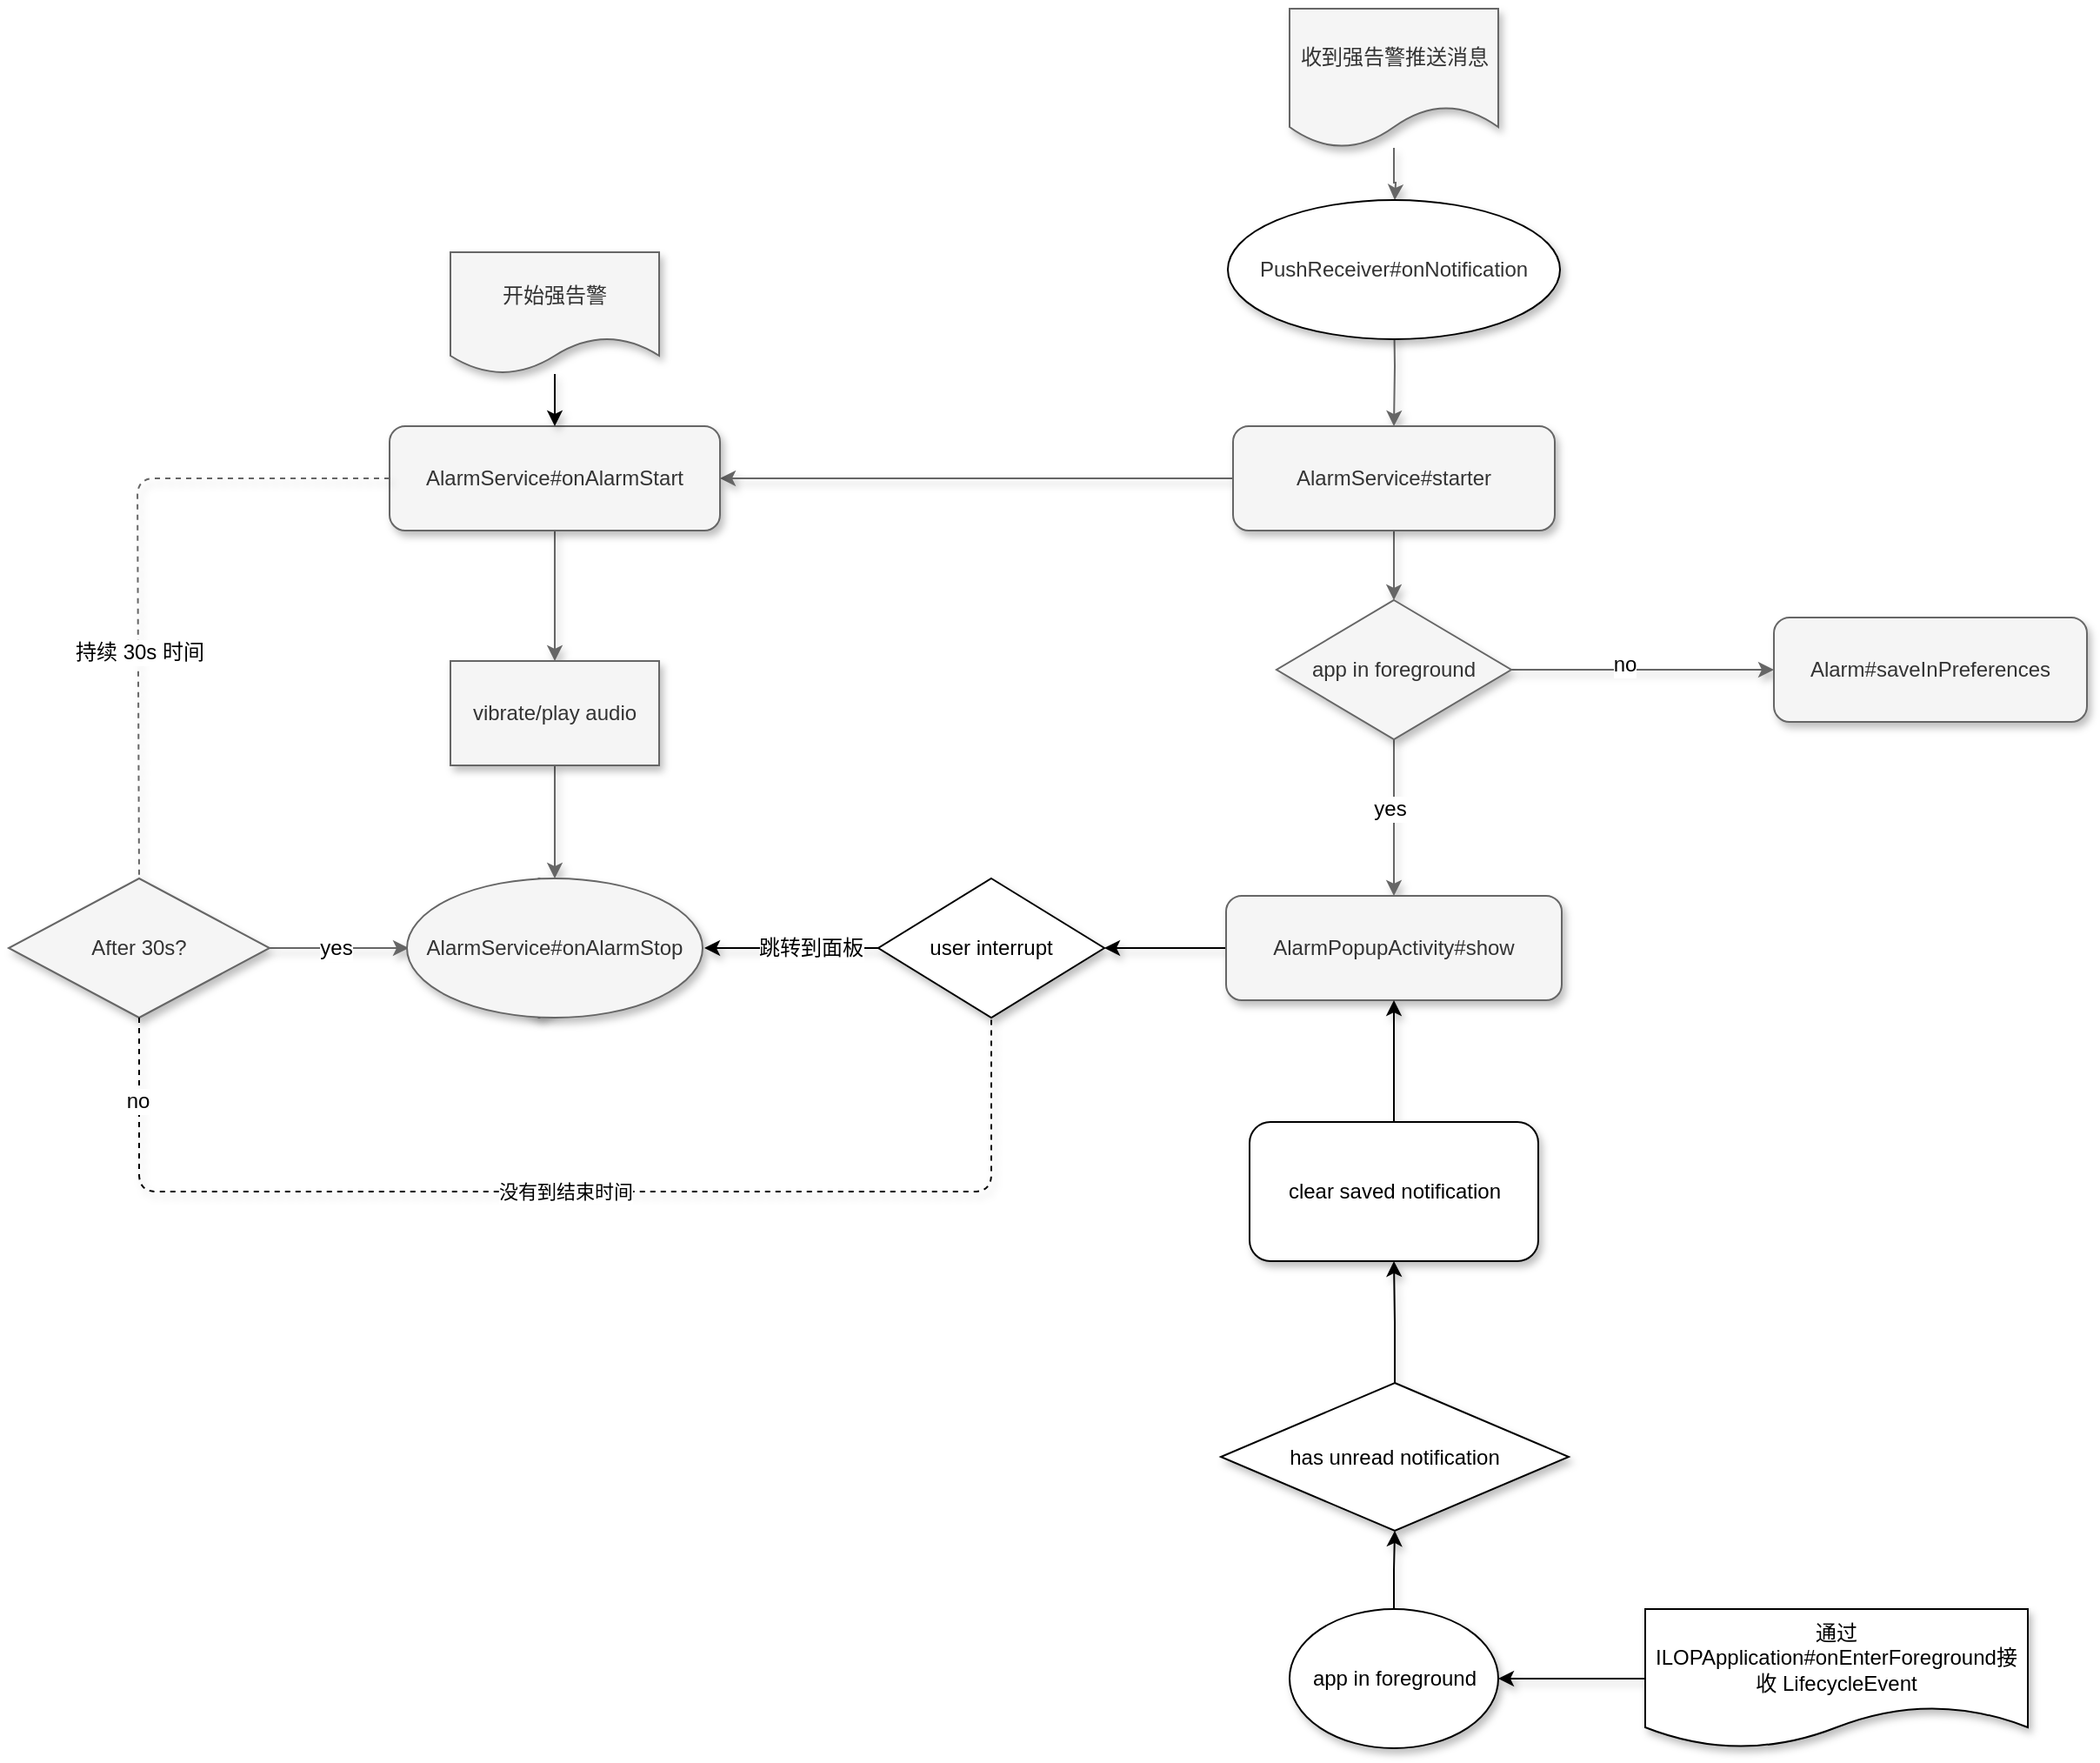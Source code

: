 <mxfile version="12.3.6" type="github" pages="1">
  <diagram name="Page-1" id="74e2e168-ea6b-b213-b513-2b3c1d86103e">
    <mxGraphModel dx="2526" dy="1621" grid="1" gridSize="10" guides="1" tooltips="1" connect="1" arrows="1" fold="1" page="1" pageScale="1" pageWidth="1100" pageHeight="850" background="#ffffff" math="0" shadow="0">
      <root>
        <mxCell id="0"/>
        <mxCell id="1" parent="0"/>
        <mxCell id="jb0i0X-eszXqDZaKnvhS-7" value="" style="edgeStyle=orthogonalEdgeStyle;rounded=0;orthogonalLoop=1;jettySize=auto;html=1;fillColor=#f5f5f5;strokeColor=#666666;shadow=1;" edge="1" parent="1" target="jb0i0X-eszXqDZaKnvhS-6">
          <mxGeometry relative="1" as="geometry">
            <mxPoint x="466.5" y="10" as="sourcePoint"/>
          </mxGeometry>
        </mxCell>
        <mxCell id="jb0i0X-eszXqDZaKnvhS-5" value="" style="edgeStyle=orthogonalEdgeStyle;rounded=0;orthogonalLoop=1;jettySize=auto;html=1;fillColor=#f5f5f5;strokeColor=#666666;shadow=1;" edge="1" parent="1" source="jb0i0X-eszXqDZaKnvhS-4">
          <mxGeometry relative="1" as="geometry">
            <mxPoint x="467" y="-50" as="targetPoint"/>
          </mxGeometry>
        </mxCell>
        <mxCell id="jb0i0X-eszXqDZaKnvhS-4" value="收到强告警推送消息" style="shape=document;whiteSpace=wrap;html=1;boundedLbl=1;fillColor=#f5f5f5;strokeColor=#666666;shadow=1;fontColor=#333333;" vertex="1" parent="1">
          <mxGeometry x="406.5" y="-160" width="120" height="80" as="geometry"/>
        </mxCell>
        <mxCell id="jb0i0X-eszXqDZaKnvhS-44" value="" style="edgeStyle=orthogonalEdgeStyle;rounded=0;orthogonalLoop=1;jettySize=auto;html=1;entryX=1;entryY=0.5;entryDx=0;entryDy=0;fillColor=#f5f5f5;strokeColor=#666666;shadow=1;" edge="1" parent="1" source="jb0i0X-eszXqDZaKnvhS-6" target="jb0i0X-eszXqDZaKnvhS-11">
          <mxGeometry relative="1" as="geometry">
            <mxPoint x="90" y="110" as="targetPoint"/>
          </mxGeometry>
        </mxCell>
        <mxCell id="jb0i0X-eszXqDZaKnvhS-45" value="" style="edgeStyle=orthogonalEdgeStyle;rounded=0;orthogonalLoop=1;jettySize=auto;html=1;fillColor=#f5f5f5;strokeColor=#666666;shadow=1;" edge="1" parent="1" source="jb0i0X-eszXqDZaKnvhS-6" target="jb0i0X-eszXqDZaKnvhS-8">
          <mxGeometry relative="1" as="geometry"/>
        </mxCell>
        <mxCell id="jb0i0X-eszXqDZaKnvhS-6" value="AlarmService#starter" style="rounded=1;whiteSpace=wrap;html=1;fillColor=#f5f5f5;strokeColor=#666666;shadow=1;fontColor=#333333;" vertex="1" parent="1">
          <mxGeometry x="374" y="80" width="185" height="60" as="geometry"/>
        </mxCell>
        <mxCell id="jb0i0X-eszXqDZaKnvhS-23" value="" style="edgeStyle=orthogonalEdgeStyle;rounded=0;orthogonalLoop=1;jettySize=auto;html=1;fillColor=#f5f5f5;strokeColor=#666666;shadow=1;" edge="1" parent="1" source="jb0i0X-eszXqDZaKnvhS-8" target="jb0i0X-eszXqDZaKnvhS-9">
          <mxGeometry relative="1" as="geometry"/>
        </mxCell>
        <mxCell id="jb0i0X-eszXqDZaKnvhS-87" value="no" style="text;html=1;align=center;verticalAlign=middle;resizable=0;points=[];;labelBackgroundColor=#ffffff;" vertex="1" connectable="0" parent="jb0i0X-eszXqDZaKnvhS-23">
          <mxGeometry x="-0.139" y="3" relative="1" as="geometry">
            <mxPoint as="offset"/>
          </mxGeometry>
        </mxCell>
        <mxCell id="jb0i0X-eszXqDZaKnvhS-24" value="" style="edgeStyle=orthogonalEdgeStyle;rounded=0;orthogonalLoop=1;jettySize=auto;html=1;fillColor=#f5f5f5;strokeColor=#666666;shadow=1;" edge="1" parent="1" source="jb0i0X-eszXqDZaKnvhS-8" target="jb0i0X-eszXqDZaKnvhS-10">
          <mxGeometry relative="1" as="geometry"/>
        </mxCell>
        <mxCell id="jb0i0X-eszXqDZaKnvhS-84" value="yes" style="text;html=1;align=center;verticalAlign=middle;resizable=0;points=[];;labelBackgroundColor=#ffffff;" vertex="1" connectable="0" parent="jb0i0X-eszXqDZaKnvhS-24">
          <mxGeometry x="-0.111" y="-3" relative="1" as="geometry">
            <mxPoint as="offset"/>
          </mxGeometry>
        </mxCell>
        <mxCell id="jb0i0X-eszXqDZaKnvhS-8" value="app in foreground" style="rhombus;whiteSpace=wrap;html=1;fillColor=#f5f5f5;strokeColor=#666666;shadow=1;fontColor=#333333;" vertex="1" parent="1">
          <mxGeometry x="399" y="180" width="135" height="80" as="geometry"/>
        </mxCell>
        <mxCell id="jb0i0X-eszXqDZaKnvhS-9" value="Alarm#saveInPreferences" style="rounded=1;whiteSpace=wrap;html=1;fillColor=#f5f5f5;strokeColor=#666666;shadow=1;fontColor=#333333;" vertex="1" parent="1">
          <mxGeometry x="685" y="190" width="180" height="60" as="geometry"/>
        </mxCell>
        <mxCell id="jb0i0X-eszXqDZaKnvhS-64" value="" style="edgeStyle=orthogonalEdgeStyle;rounded=0;orthogonalLoop=1;jettySize=auto;html=1;shadow=1;" edge="1" parent="1" source="jb0i0X-eszXqDZaKnvhS-10" target="jb0i0X-eszXqDZaKnvhS-58">
          <mxGeometry relative="1" as="geometry"/>
        </mxCell>
        <mxCell id="jb0i0X-eszXqDZaKnvhS-10" value="AlarmPopupActivity#show" style="rounded=1;whiteSpace=wrap;html=1;fillColor=#f5f5f5;strokeColor=#666666;shadow=1;fontColor=#333333;" vertex="1" parent="1">
          <mxGeometry x="370" y="350" width="193" height="60" as="geometry"/>
        </mxCell>
        <mxCell id="jb0i0X-eszXqDZaKnvhS-30" value="" style="edgeStyle=orthogonalEdgeStyle;rounded=0;orthogonalLoop=1;jettySize=auto;html=1;fillColor=#f5f5f5;strokeColor=#666666;shadow=1;" edge="1" parent="1" source="jb0i0X-eszXqDZaKnvhS-11" target="jb0i0X-eszXqDZaKnvhS-14">
          <mxGeometry relative="1" as="geometry"/>
        </mxCell>
        <mxCell id="jb0i0X-eszXqDZaKnvhS-11" value="AlarmService#onAlarmStart" style="rounded=1;whiteSpace=wrap;html=1;fillColor=#f5f5f5;strokeColor=#666666;shadow=1;fontColor=#333333;" vertex="1" parent="1">
          <mxGeometry x="-111" y="80" width="190" height="60" as="geometry"/>
        </mxCell>
        <mxCell id="jb0i0X-eszXqDZaKnvhS-31" value="" style="edgeStyle=orthogonalEdgeStyle;rounded=0;orthogonalLoop=1;jettySize=auto;html=1;fillColor=#f5f5f5;strokeColor=#666666;shadow=1;" edge="1" parent="1" source="jb0i0X-eszXqDZaKnvhS-14" target="jb0i0X-eszXqDZaKnvhS-28">
          <mxGeometry relative="1" as="geometry"/>
        </mxCell>
        <mxCell id="jb0i0X-eszXqDZaKnvhS-14" value="vibrate/play audio" style="rounded=0;whiteSpace=wrap;html=1;fillColor=#f5f5f5;strokeColor=#666666;shadow=1;fontColor=#333333;" vertex="1" parent="1">
          <mxGeometry x="-76" y="215" width="120" height="60" as="geometry"/>
        </mxCell>
        <mxCell id="jb0i0X-eszXqDZaKnvhS-15" value="" style="endArrow=none;dashed=1;html=1;exitX=0;exitY=0.5;exitDx=0;exitDy=0;entryX=0.5;entryY=0;entryDx=0;entryDy=0;fillColor=#f5f5f5;strokeColor=#666666;shadow=1;" edge="1" parent="1" source="jb0i0X-eszXqDZaKnvhS-11" target="jb0i0X-eszXqDZaKnvhS-19">
          <mxGeometry width="50" height="50" relative="1" as="geometry">
            <mxPoint x="-116" y="200" as="sourcePoint"/>
            <mxPoint x="-256" y="260" as="targetPoint"/>
            <Array as="points">
              <mxPoint x="-256" y="110"/>
            </Array>
          </mxGeometry>
        </mxCell>
        <mxCell id="jb0i0X-eszXqDZaKnvhS-73" value="持续 30s 时间" style="text;html=1;align=center;verticalAlign=middle;resizable=0;points=[];;labelBackgroundColor=#ffffff;" vertex="1" connectable="0" parent="jb0i0X-eszXqDZaKnvhS-15">
          <mxGeometry x="-0.227" y="79" relative="1" as="geometry">
            <mxPoint x="-78" y="100.5" as="offset"/>
          </mxGeometry>
        </mxCell>
        <mxCell id="jb0i0X-eszXqDZaKnvhS-33" value="" style="edgeStyle=orthogonalEdgeStyle;rounded=0;orthogonalLoop=1;jettySize=auto;html=1;fillColor=#f5f5f5;strokeColor=#666666;shadow=1;" edge="1" parent="1" source="jb0i0X-eszXqDZaKnvhS-19" target="jb0i0X-eszXqDZaKnvhS-32">
          <mxGeometry relative="1" as="geometry"/>
        </mxCell>
        <mxCell id="jb0i0X-eszXqDZaKnvhS-59" value="yes" style="text;html=1;align=center;verticalAlign=middle;resizable=0;points=[];;labelBackgroundColor=#ffffff;" vertex="1" connectable="0" parent="jb0i0X-eszXqDZaKnvhS-33">
          <mxGeometry x="-0.05" y="1" relative="1" as="geometry">
            <mxPoint y="1" as="offset"/>
          </mxGeometry>
        </mxCell>
        <mxCell id="jb0i0X-eszXqDZaKnvhS-19" value="After 30s?" style="rhombus;whiteSpace=wrap;html=1;fillColor=#f5f5f5;strokeColor=#666666;shadow=1;fontColor=#333333;" vertex="1" parent="1">
          <mxGeometry x="-330" y="340" width="150" height="80" as="geometry"/>
        </mxCell>
        <mxCell id="jb0i0X-eszXqDZaKnvhS-32" value="After 30s?" style="rhombus;whiteSpace=wrap;html=1;fillColor=#f5f5f5;strokeColor=#666666;shadow=1;fontColor=#333333;" vertex="1" parent="1">
          <mxGeometry x="-100" y="340" width="150" height="80" as="geometry"/>
        </mxCell>
        <mxCell id="jb0i0X-eszXqDZaKnvhS-28" value="AlarmService#onAlarmStop" style="ellipse;whiteSpace=wrap;html=1;fillColor=#f5f5f5;strokeColor=#666666;shadow=1;fontColor=#333333;" vertex="1" parent="1">
          <mxGeometry x="-101" y="340" width="170" height="80" as="geometry"/>
        </mxCell>
        <mxCell id="jb0i0X-eszXqDZaKnvhS-48" value="" style="edgeStyle=orthogonalEdgeStyle;rounded=0;orthogonalLoop=1;jettySize=auto;html=1;shadow=1;" edge="1" parent="1" source="jb0i0X-eszXqDZaKnvhS-47" target="jb0i0X-eszXqDZaKnvhS-11">
          <mxGeometry relative="1" as="geometry"/>
        </mxCell>
        <mxCell id="jb0i0X-eszXqDZaKnvhS-47" value="开始强告警" style="shape=document;whiteSpace=wrap;html=1;boundedLbl=1;shadow=1;fillColor=#f5f5f5;strokeColor=#666666;fontColor=#333333;" vertex="1" parent="1">
          <mxGeometry x="-76" y="-20" width="120" height="70" as="geometry"/>
        </mxCell>
        <mxCell id="jb0i0X-eszXqDZaKnvhS-77" style="edgeStyle=orthogonalEdgeStyle;rounded=0;orthogonalLoop=1;jettySize=auto;html=1;exitX=0.5;exitY=0;exitDx=0;exitDy=0;entryX=0.5;entryY=1;entryDx=0;entryDy=0;shadow=1;" edge="1" parent="1" source="jb0i0X-eszXqDZaKnvhS-51" target="jb0i0X-eszXqDZaKnvhS-52">
          <mxGeometry relative="1" as="geometry"/>
        </mxCell>
        <mxCell id="jb0i0X-eszXqDZaKnvhS-51" value="app in foreground" style="ellipse;whiteSpace=wrap;html=1;shadow=1;" vertex="1" parent="1">
          <mxGeometry x="406.5" y="760" width="120" height="80" as="geometry"/>
        </mxCell>
        <mxCell id="jb0i0X-eszXqDZaKnvhS-80" value="" style="edgeStyle=orthogonalEdgeStyle;rounded=0;orthogonalLoop=1;jettySize=auto;html=1;shadow=1;" edge="1" parent="1" source="jb0i0X-eszXqDZaKnvhS-52" target="jb0i0X-eszXqDZaKnvhS-79">
          <mxGeometry relative="1" as="geometry"/>
        </mxCell>
        <mxCell id="jb0i0X-eszXqDZaKnvhS-52" value="has unread notification" style="rhombus;whiteSpace=wrap;html=1;shadow=1;" vertex="1" parent="1">
          <mxGeometry x="367" y="630" width="200" height="85" as="geometry"/>
        </mxCell>
        <mxCell id="jb0i0X-eszXqDZaKnvhS-78" value="" style="edgeStyle=orthogonalEdgeStyle;rounded=0;orthogonalLoop=1;jettySize=auto;html=1;shadow=1;" edge="1" parent="1" source="jb0i0X-eszXqDZaKnvhS-55" target="jb0i0X-eszXqDZaKnvhS-51">
          <mxGeometry relative="1" as="geometry"/>
        </mxCell>
        <mxCell id="jb0i0X-eszXqDZaKnvhS-55" value="通过ILOPApplication#onEnterForeground接收 LifecycleEvent" style="shape=document;whiteSpace=wrap;html=1;boundedLbl=1;shadow=1;" vertex="1" parent="1">
          <mxGeometry x="611" y="760" width="220" height="80" as="geometry"/>
        </mxCell>
        <mxCell id="jb0i0X-eszXqDZaKnvhS-69" style="edgeStyle=orthogonalEdgeStyle;rounded=0;orthogonalLoop=1;jettySize=auto;html=1;shadow=1;" edge="1" parent="1" source="jb0i0X-eszXqDZaKnvhS-58">
          <mxGeometry relative="1" as="geometry">
            <mxPoint x="70" y="380" as="targetPoint"/>
          </mxGeometry>
        </mxCell>
        <mxCell id="jb0i0X-eszXqDZaKnvhS-70" value="跳转到面板" style="text;html=1;align=center;verticalAlign=middle;resizable=0;points=[];;labelBackgroundColor=#ffffff;" vertex="1" connectable="0" parent="jb0i0X-eszXqDZaKnvhS-69">
          <mxGeometry x="-0.22" relative="1" as="geometry">
            <mxPoint as="offset"/>
          </mxGeometry>
        </mxCell>
        <mxCell id="jb0i0X-eszXqDZaKnvhS-58" value="user interrupt" style="rhombus;whiteSpace=wrap;html=1;shadow=1;" vertex="1" parent="1">
          <mxGeometry x="170" y="340" width="130" height="80" as="geometry"/>
        </mxCell>
        <mxCell id="jb0i0X-eszXqDZaKnvhS-62" value="没有到结束时间" style="endArrow=none;dashed=1;html=1;shadow=1;entryX=0.5;entryY=1;entryDx=0;entryDy=0;exitX=0.5;exitY=1;exitDx=0;exitDy=0;" edge="1" parent="1" source="jb0i0X-eszXqDZaKnvhS-19" target="jb0i0X-eszXqDZaKnvhS-58">
          <mxGeometry width="50" height="50" relative="1" as="geometry">
            <mxPoint x="-170" y="535" as="sourcePoint"/>
            <mxPoint x="220" y="530" as="targetPoint"/>
            <Array as="points">
              <mxPoint x="-255" y="520"/>
              <mxPoint x="235" y="520"/>
            </Array>
          </mxGeometry>
        </mxCell>
        <mxCell id="jb0i0X-eszXqDZaKnvhS-63" value="no" style="text;html=1;align=center;verticalAlign=middle;resizable=0;points=[];;labelBackgroundColor=#ffffff;" vertex="1" connectable="0" parent="jb0i0X-eszXqDZaKnvhS-62">
          <mxGeometry x="-0.861" y="-1" relative="1" as="geometry">
            <mxPoint as="offset"/>
          </mxGeometry>
        </mxCell>
        <mxCell id="jb0i0X-eszXqDZaKnvhS-71" value="&lt;span style=&quot;color: rgb(51 , 51 , 51) ; white-space: normal&quot;&gt;PushReceiver#onNotification&lt;/span&gt;" style="ellipse;whiteSpace=wrap;html=1;shadow=1;" vertex="1" parent="1">
          <mxGeometry x="371" y="-50" width="191" height="80" as="geometry"/>
        </mxCell>
        <mxCell id="jb0i0X-eszXqDZaKnvhS-81" value="" style="edgeStyle=orthogonalEdgeStyle;rounded=0;orthogonalLoop=1;jettySize=auto;html=1;shadow=1;" edge="1" parent="1" source="jb0i0X-eszXqDZaKnvhS-79" target="jb0i0X-eszXqDZaKnvhS-10">
          <mxGeometry relative="1" as="geometry"/>
        </mxCell>
        <mxCell id="jb0i0X-eszXqDZaKnvhS-79" value="clear saved notification" style="rounded=1;whiteSpace=wrap;html=1;shadow=1;" vertex="1" parent="1">
          <mxGeometry x="383.5" y="480" width="166" height="80" as="geometry"/>
        </mxCell>
      </root>
    </mxGraphModel>
  </diagram>
</mxfile>

